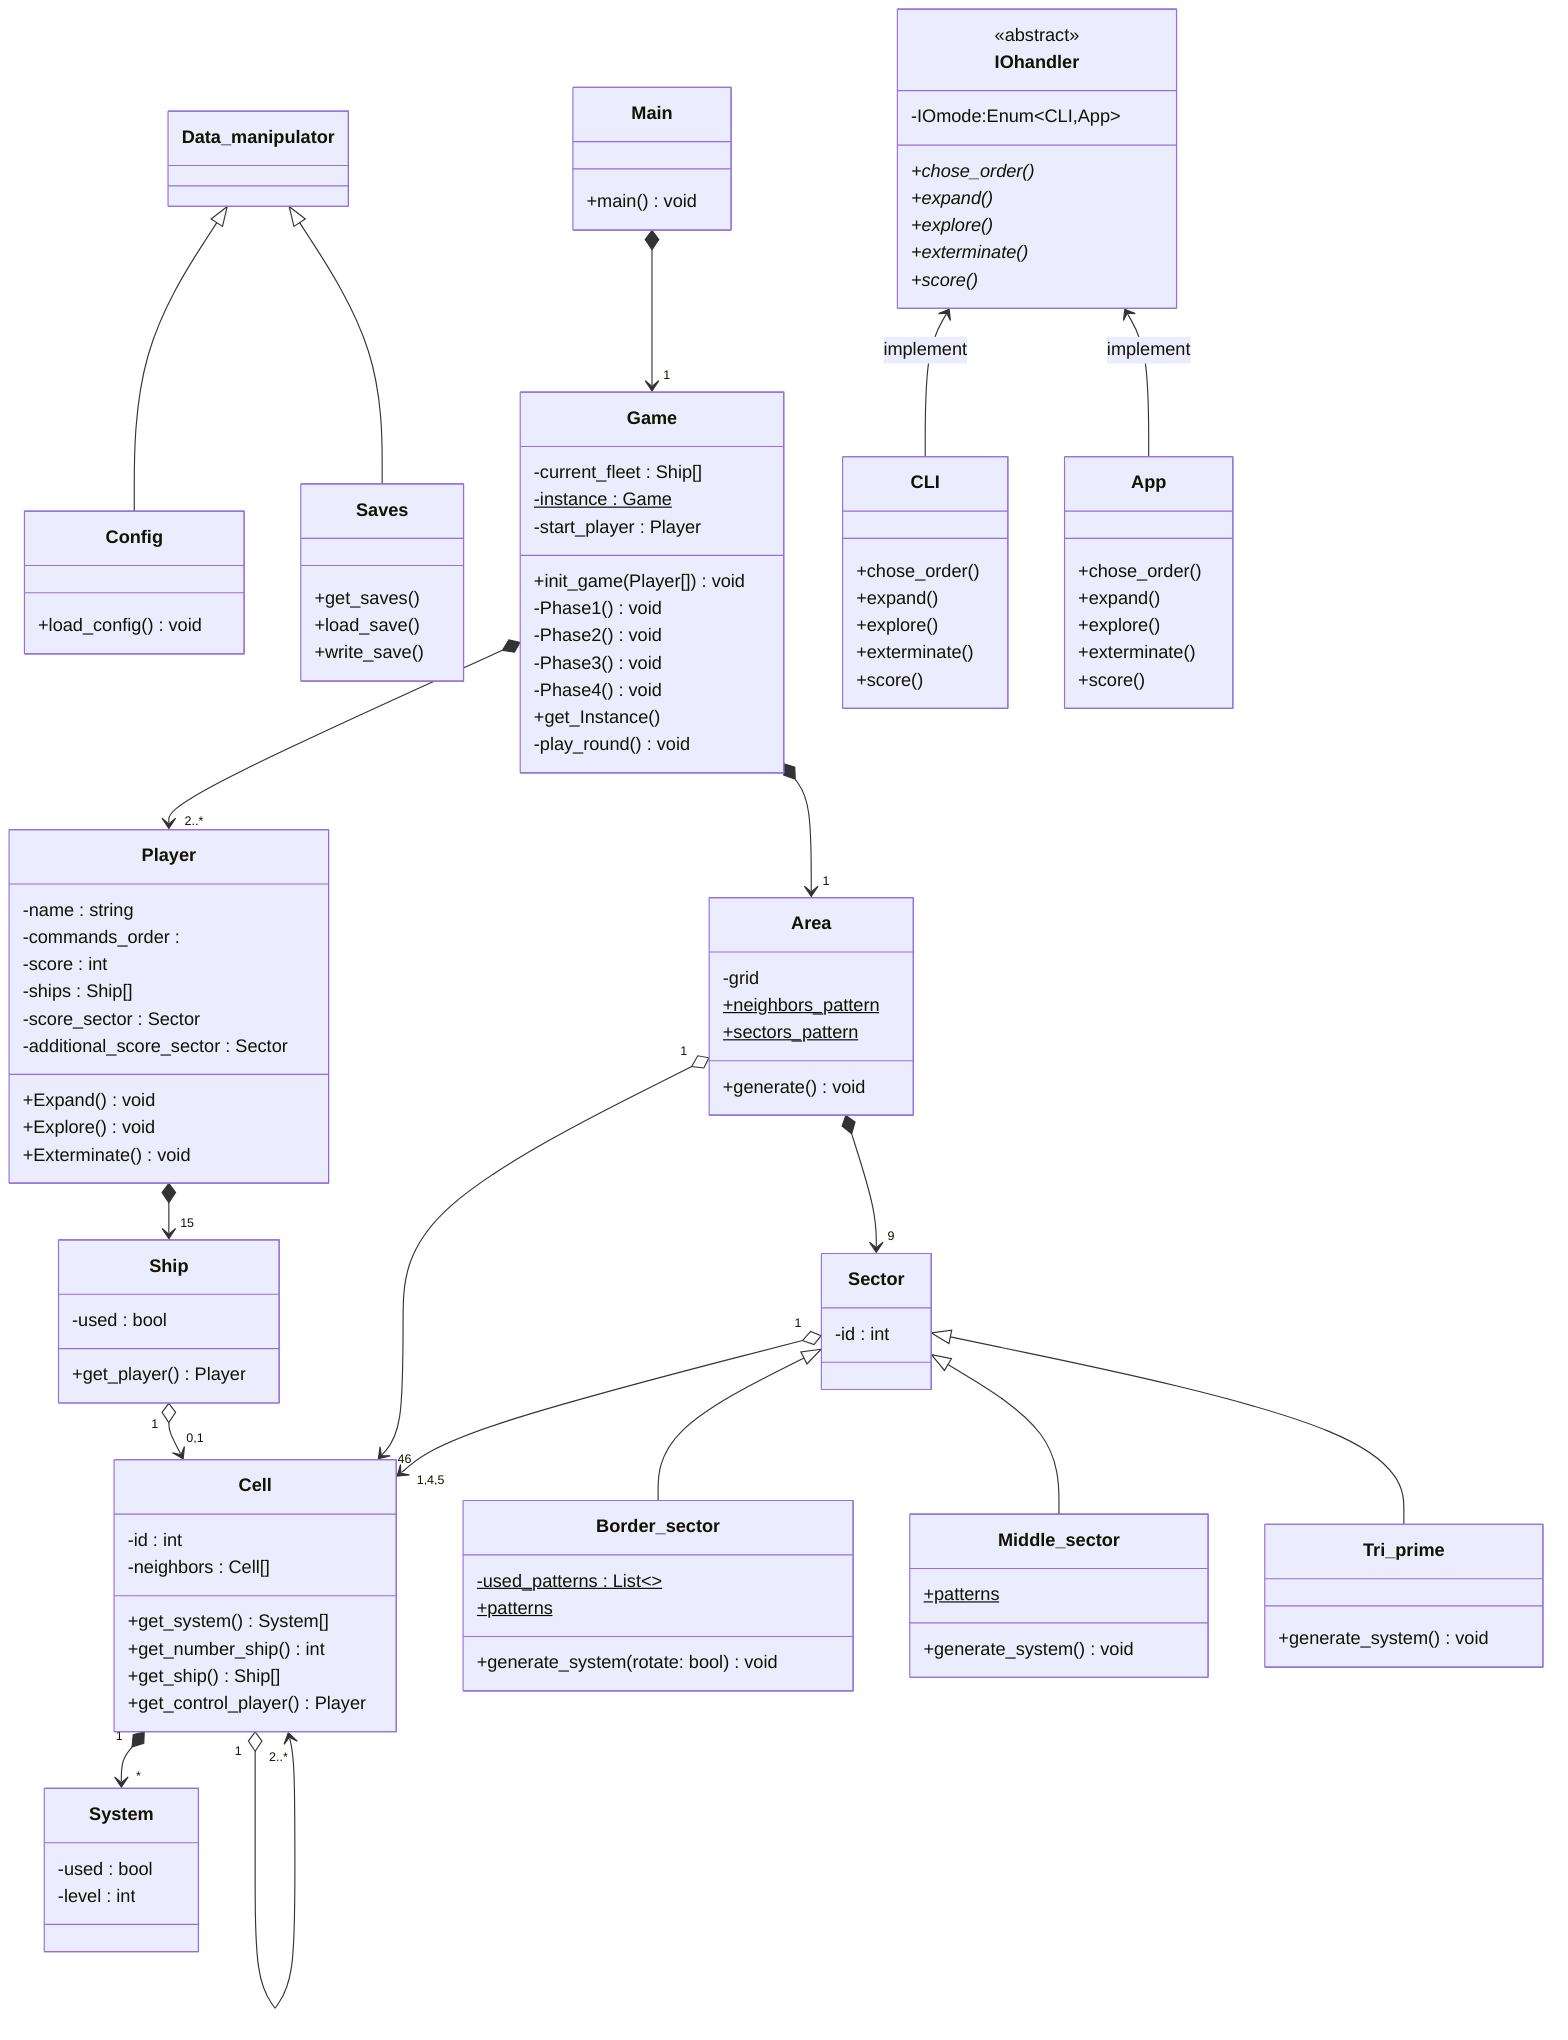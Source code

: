 classDiagram
    class Main {
        +main() void
    }
    class Data_manipulator {
    }
    class Config {
        +load_config() void
    }
    class Saves {
        +get_saves()
        +load_save()
        +write_save()
    }
    Data_manipulator <|-- Config
    Data_manipulator <|-- Saves

    class Game {
        +init_game(Player[]) void
        -current_fleet : Ship[]
        -Phase1() void
        -Phase2() void
        -Phase3() void
        -Phase4() void
        %% phase 4 pour la phase de score
        +get_Instance()
        -instance : Game$
        -play_round() void
        -start_player : Player
    }
    class Player {
        -name : string
        -commands_order :
        -score : int
        %% je sais pas quoi mettre en type
        -ships : Ship[]
        -score_sector : Sector
        -additional_score_sector : Sector
        +Expand() void
        +Explore() void
        +Exterminate() void
    }
    class Area {
        -grid
        +neighbors_pattern$
        +sectors_pattern$
        +generate() void
    }
    class Sector {
        -id : int
    }
    class Border_sector {
        -used_patterns : List~~$
        +patterns$
        +generate_system(rotate: bool) void
    }
    class Middle_sector {
        +patterns$
        +generate_system() void
        %% se rotate aléatoirement
    }
    class Tri_prime {
        +generate_system() void
    }
    class System {
        -used : bool
        -level : int
    }
    class Ship {
        -used : bool
        +get_player() Player
    }
    class Cell {
        -id : int
        -neighbors : Cell[]
        +get_system() System[]
        +get_number_ship() int
        +get_ship() Ship[]
        +get_control_player() Player
    }

    Game *--> "2..*" Player
    Game *--> "1" Area
    Main *--> "1" Game
    Area "1" o--> "46" Cell
    Sector "1" o--> "1,4,5" Cell
    Sector <|-- Border_sector
    Sector <|-- Middle_sector
    Sector <|-- Tri_prime
    Cell "1" *--> "*" System
    Player *--> "15" Ship
    Area *--> "9" Sector
    Ship "1" o--> "0,1" Cell
    Cell "1" o--> "2..*" Cell

    class IOhandler {
        <<abstract>>
        -IOmode:Enum~CLI,App~
        +chose_order()*
        +expand()*
        +explore()*
        +exterminate()*
        +score()*
    }
    class CLI {
        +chose_order()
        +expand()
        +explore()
        +exterminate()
        +score()
    }
    class App {
        +chose_order()
        +expand()
        +explore()
        +exterminate()
        +score()
    }
    IOhandler <-- CLI : implement
    IOhandler <-- App : implement